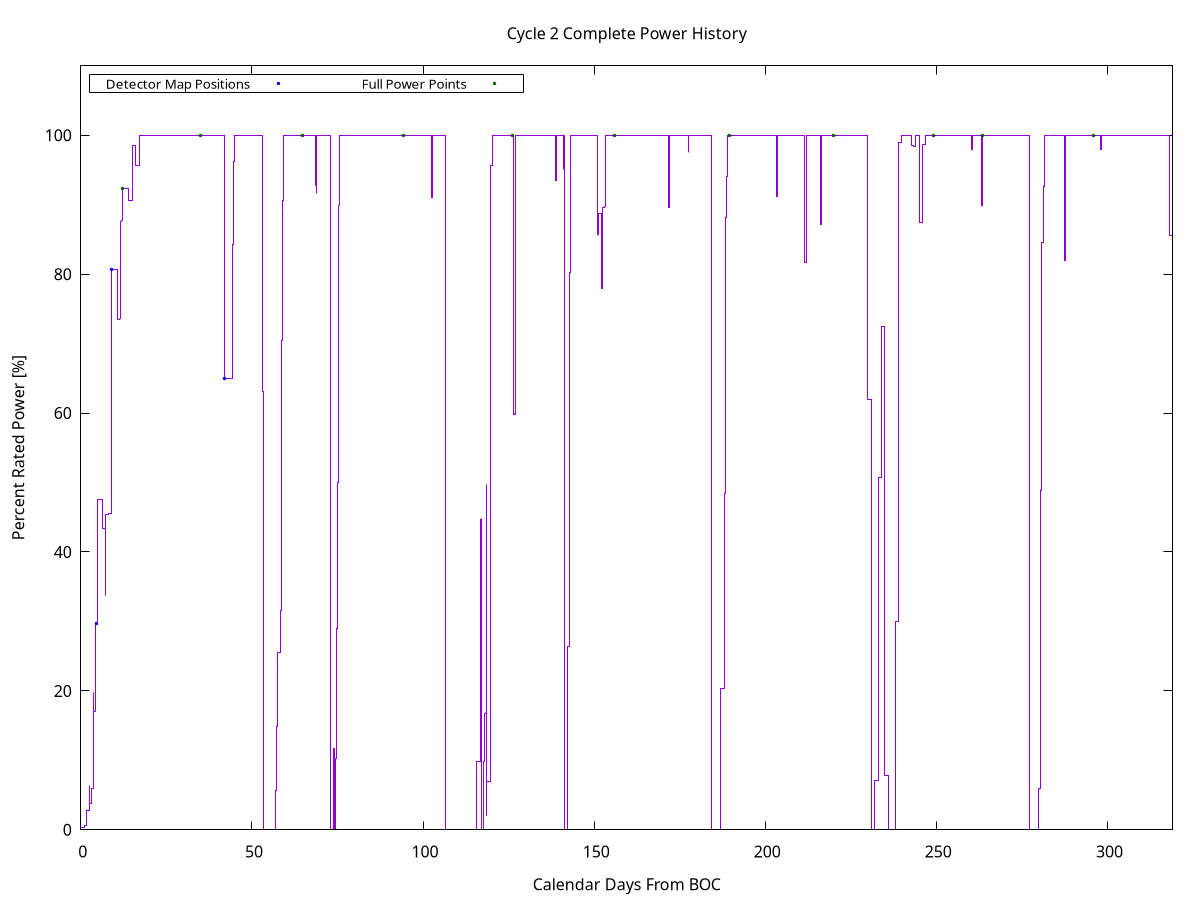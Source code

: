 set terminal pdf
set key noautotitle font ",10" box top left width -2 horizontal
set title 'Cycle 2 Complete Power History'
set output 'cycle2powerhist.pdf'
set xrange [0.0:318.997141204]
set yrange [0:110]
set xlabel 'Calendar Days From BOC'
set ylabel 'Percent Rated Power [%]'
plot '-' using 1:2 with steps, '-' using 1:2 with points title 'Detector Map Positions' pt 7 lc rgb "blue" ps 0.4, '-' using 1:2 with points title 'Full Power Points' pt 7 lc rgb "#006400" ps 0.4
0.0 0.3322934
1.005 0.6002522
1.74127314815 1.020478
1.80106481481 2.815032
2.20046296296 2.798289
2.42337962963 6.358911
2.65372685185 3.793821
3.18137731481 5.9002
3.68104166667 19.70354
3.794375 17.10122
4.24050925926 29.63161
4.61917824074 29.67921
4.92803240741 47.51554
6.47730324074 47.54441
6.47799768519 43.43833
7.06083333333 43.33148
7.08631944444 33.68729
7.33376157407 45.39517
8.22875 45.52843
9.09498842593 80.68957
10.5685532407 80.68285
10.6323032407 73.54923
11.4309837963 73.61349
11.7100462963 87.63618
11.8414930556 87.74676
12.0414930556 92.3298
13.0523148148 92.3298
14.027662037 90.62116
15.0438078704 98.53121
16.037974537 95.64079
17.0562731481 100.0
26.9804976852 100.0
35.0414930556 100.0
40.0340046296 100.0
42.0085300926 65.0
43.0414930556 65.0
44.2100347222 64.95698
44.3093171296 76.3916
44.3528703704 84.23226
44.5884375 88.73965
44.7159027778 96.16854
44.8502083333 100.0
44.9984375 100.0
50.1702893519 100.0
51.6659259259 100.0
53.1667708333 100.0
53.1853125 90.55439
53.2304282407 63.14451
53.2695717593 34.91441
53.3070717593 17.10748
53.3077662037 0.0
56.842349537 0.0
56.87875 5.723586
57.082349537 9.773155
57.2763194444 14.90865
57.3570486111 23.11052
57.5256828704 23.22795
57.5434375 25.51973
58.3230092593 25.62553
58.3860185185 31.58386
58.5211226852 47.98809
58.6180902778 62.89714
58.7088425926 70.49562
58.8082986111 82.14739
58.8453935185 88.58877
59.0086342593 88.56153
59.0420486111 90.68413
59.2498032407 100.0
64.7587384259 100.0
68.6876388889 100.0
68.7083217593 92.79216
68.7915393519 91.56007
68.8586458333 96.14304
68.8719560185 100.0
72.7798958333 100.0
72.8300231481 84.07596
72.8881018519 71.89039
72.9341319444 57.9196
72.966099537 33.62244
72.9939814815 16.90144
72.9946759259 0.0
73.7539699074 0.0
73.8269675926 11.69813
74.0414930556 0.0
74.496875 0.0
74.5480439815 10.30299
74.7208680556 28.96431
74.8660532407 29.01595
75.0011805556 49.99966
75.1465162037 49.95348
75.3135300926 89.91377
75.5119675926 89.9664
75.6311342593 100.0
77.8537615741 100.0
84.1198032407 100.0
89.2817592593 100.0
94.1967592593 100.0
99.4022916667 100.0
102.041493056 100.0
102.446481481 100.0
102.572800926 91.00192
102.658263889 100.0
106.45099537 100.0
106.703576389 0.0
115.676527778 0.0
115.767094907 9.816241
116.554155093 9.8395
116.878969907 44.73031
117.088171296 44.7077
117.088865741 0.0
117.622048611 0.0
117.664988426 9.817479
117.92400463 9.794904
117.936168981 16.80033
118.220104167 16.80051
118.529363426 49.758
118.534270833 2.084798
118.655358796 6.906785
118.90443287 6.952437
119.769224537 95.63517
120.312210648 95.70376
120.368229167 100.0
126.266122685 100.0
126.472789352 59.8619
126.736782407 59.81658
127.028252315 100.0
133.041493056 100.0
138.679016204 100.0
138.71849537 93.45613
138.874560185 100.0
140.955300926 100.0
141.055555556 95.00734
141.18349537 100.0
141.460520833 100.0
141.475358796 0.0
142.072986111 0.0
142.229085648 24.18682
142.34994213 26.37299
142.774143519 80.25005
142.947731481 97.53981
143.175925926 97.56374
143.17662037 100.0
150.886423611 100.0
150.997326389 85.69177
151.138599537 85.71639
151.167569444 88.67521
152.13462963 88.69334
152.236712963 77.9885
152.368831019 89.66927
153.053391204 89.71535
153.211689815 100.0
156.041493056 100.0
163.041493056 100.0
171.579895833 100.0
171.725300926 89.65528
171.940902778 100.0
172.369560185 100.0
177.542743056 100.0
177.548078704 97.62999
177.663125 97.63098
177.717303241 100.0
178.348252315 100.0
183.612546296 100.0
183.945972222 100.0
184.182094907 0.0
186.440289352 0.0
186.782418981 13.62282
186.961053241 13.65119
187.006585648 20.38789
187.735844907 20.40756
188.059606481 48.45937
188.180266204 48.43915
188.377893519 88.14105
188.776134259 94.01243
189.064363426 100.0
189.68712963 100.0
194.041493056 100.0
203.211643519 100.0
203.383738426 91.25633
203.554178241 100.0
211.571828704 100.0
211.579074074 81.73868
211.907719907 100.0
215.964930556 100.0
216.111018519 87.1519
216.384930556 100.0
220.041493056 100.0
224.041493056 100.0
225.039166667 100.0
228.578020833 100.0
229.010821759 100.0
230.018333333 62.0229
230.98462963 0.0
231.989166667 7.136216
233.002303241 50.71614
234.0103125 72.45381
234.952511574 7.768374
235.891759259 0.0
236.992175926 0.0
237.992164352 30.05593
239.042719907 98.97724
239.913993056 100.0
242.014027778 100.0
242.81755787 98.48392
243.293090278 98.44884
244.044861111 100.0
244.997962963 87.40558
246.027013889 98.7099
246.908020833 100.0
249.206076389 100.0
255.041493056 100.0
260.375706019 100.0
260.390069444 97.98115
260.46625 100.0
263.181736111 100.0
263.238159722 89.91016
263.3678125 100.0
276.719699074 100.0
277.070462963 0.0
279.716921296 0.0
279.727604167 2.974822
279.833275463 2.952264
279.838263889 5.887105
280.113946759 5.925418
280.30880787 48.90077
280.481793981 48.90791
280.716990741 84.59587
281.169363426 92.68516
281.313518519 92.69112
281.451273148 100.0
286.041493056 100.0
287.431724537 100.0
287.4465625 81.91552
287.588657407 100.0
296.041493056 100.0
298.095219907 100.0
298.095914352 97.97546
298.21412037 100.0
316.041493056 100.0
317.047824074 100.0
317.987337963 85.58674
318.997141204 0.0
end
4.61917824074 29.67921
9.09498842593 80.68957
42.0085300926 65.0
end
12.0414930556 92.3298
35.0414930556 100.0
64.7587384259 100.0
94.1967592593 100.0
126.266122685 100.0
156.041493056 100.0
189.68712963 100.0
220.041493056 100.0
249.206076389 100.0
263.3678125 100.0
296.041493056 100.0
